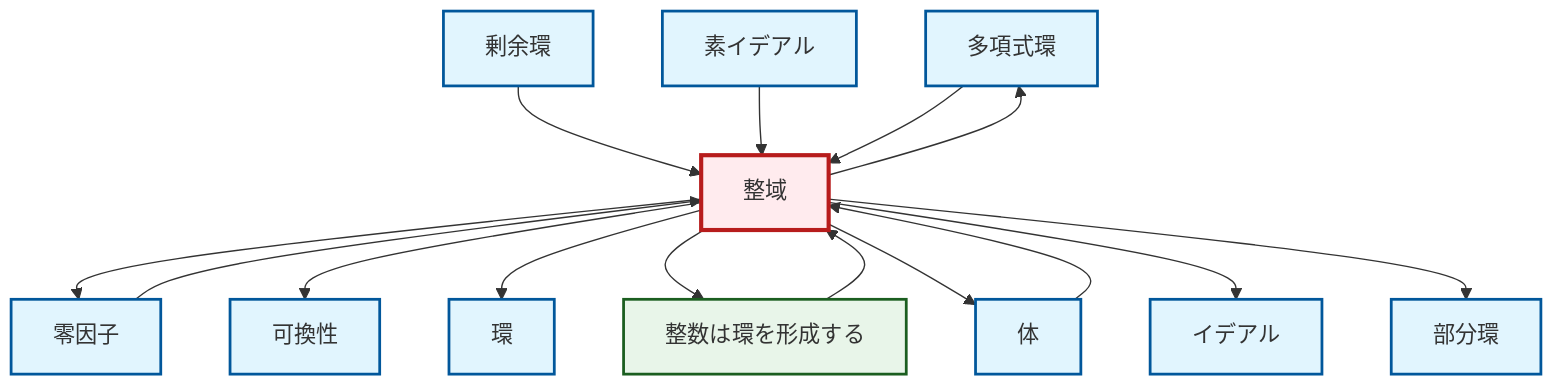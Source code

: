 graph TD
    classDef definition fill:#e1f5fe,stroke:#01579b,stroke-width:2px
    classDef theorem fill:#f3e5f5,stroke:#4a148c,stroke-width:2px
    classDef axiom fill:#fff3e0,stroke:#e65100,stroke-width:2px
    classDef example fill:#e8f5e9,stroke:#1b5e20,stroke-width:2px
    classDef current fill:#ffebee,stroke:#b71c1c,stroke-width:3px
    def-polynomial-ring["多項式環"]:::definition
    def-subring["部分環"]:::definition
    def-ring["環"]:::definition
    ex-integers-ring["整数は環を形成する"]:::example
    def-commutativity["可換性"]:::definition
    def-field["体"]:::definition
    def-quotient-ring["剰余環"]:::definition
    def-zero-divisor["零因子"]:::definition
    def-integral-domain["整域"]:::definition
    def-ideal["イデアル"]:::definition
    def-prime-ideal["素イデアル"]:::definition
    def-field --> def-integral-domain
    def-integral-domain --> def-zero-divisor
    def-quotient-ring --> def-integral-domain
    def-integral-domain --> def-commutativity
    def-prime-ideal --> def-integral-domain
    def-integral-domain --> def-ring
    def-integral-domain --> ex-integers-ring
    def-zero-divisor --> def-integral-domain
    def-integral-domain --> def-field
    def-integral-domain --> def-ideal
    def-integral-domain --> def-subring
    def-polynomial-ring --> def-integral-domain
    ex-integers-ring --> def-integral-domain
    def-integral-domain --> def-polynomial-ring
    class def-integral-domain current
